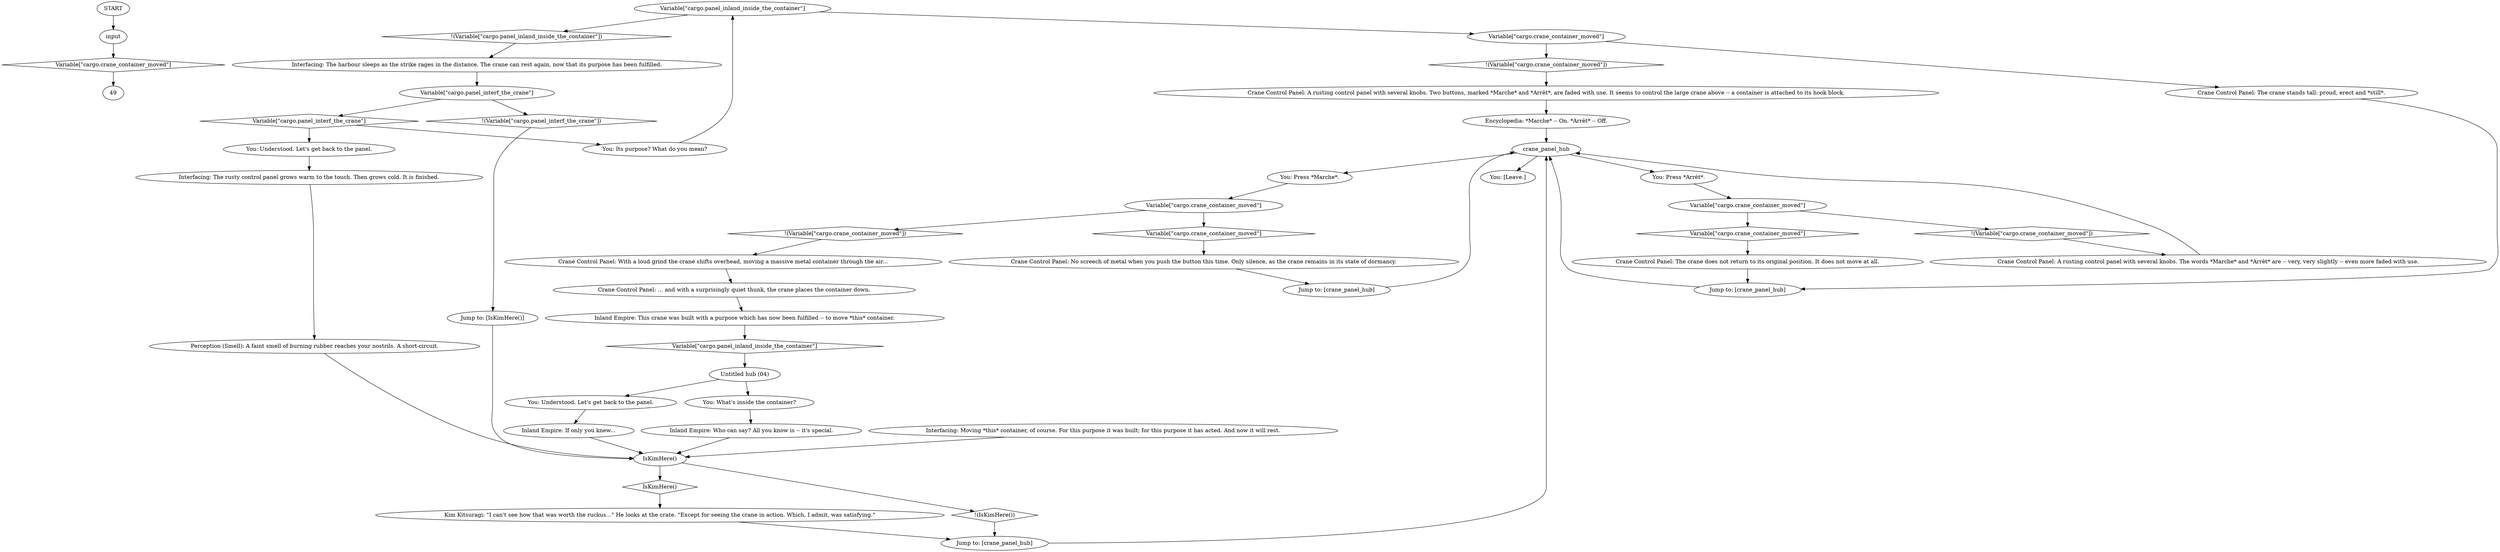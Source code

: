 # CONTAINERYARD / PANEL
# very likely we need this panel to make mega-rich-light-bendy-guy container move.
# ==================================================
digraph G {
	  0 [label="START"];
	  1 [label="input"];
	  2 [label="You: [Leave.]"];
	  3 [label="Encyclopedia: *Marche* -- On. *Arrêt* -- Off."];
	  4 [label="IsKimHere()"];
	  5 [label="IsKimHere()", shape=diamond];
	  6 [label="!(IsKimHere())", shape=diamond];
	  7 [label="Crane Control Panel: No screech of metal when you push the button this time. Only silence, as the crane remains in its state of dormancy."];
	  8 [label="Crane Control Panel: The crane does not return to its original position. It does not move at all."];
	  9 [label="Crane Control Panel: With a loud grind the crane shifts overhead, moving a massive metal container through the air..."];
	  10 [label="You: Understood. Let's get back to the panel."];
	  11 [label="Jump to: [crane_panel_hub]"];
	  12 [label="Perception (Smell): A faint smell of burning rubber reaches your nostrils. A short-circuit."];
	  13 [label="Variable[\"cargo.crane_container_moved\"]"];
	  14 [label="Variable[\"cargo.crane_container_moved\"]", shape=diamond];
	  15 [label="!(Variable[\"cargo.crane_container_moved\"])", shape=diamond];
	  16 [label="Inland Empire: This crane was built with a purpose which has now been fulfilled -- to move *this* container."];
	  17 [label="Jump to: [IsKimHere()]"];
	  18 [label="You: Press *Arrêt*."];
	  19 [label="Variable[\"cargo.crane_container_moved\"]"];
	  20 [label="Variable[\"cargo.crane_container_moved\"]", shape=diamond];
	  21 [label="!(Variable[\"cargo.crane_container_moved\"])", shape=diamond];
	  22 [label="You: Understood. Let's get back to the panel."];
	  23 [label="Kim Kitsuragi: \"I can't see how that was worth the ruckus...\" He looks at the crate. \"Except for seeing the crane in action. Which, I admit, was satisfying.\""];
	  24 [label="Jump to: [crane_panel_hub]"];
	  25 [label="Jump to: [crane_panel_hub]"];
	  26 [label="You: Its purpose? What do you mean?"];
	  27 [label="Interfacing: The harbour sleeps as the strike rages in the distance. The crane can rest again, now that its purpose has been fulfilled."];
	  28 [label="Variable[\"cargo.panel_interf_the_crane\"]"];
	  29 [label="Variable[\"cargo.panel_interf_the_crane\"]", shape=diamond];
	  30 [label="!(Variable[\"cargo.panel_interf_the_crane\"])", shape=diamond];
	  31 [label="Inland Empire: If only you knew..."];
	  32 [label="You: What's inside the container?"];
	  33 [label="You: Press *Marche*."];
	  34 [label="Inland Empire: Who can say? All you know is -- it's special."];
	  35 [label="Untitled hub (04)"];
	  36 [label="crane_panel_hub"];
	  37 [label="Crane Control Panel: A rusting control panel with several knobs. Two buttons, marked *Marche* and *Arrêt*, are faded with use. It seems to control the large crane above -- a container is attached to its hook block."];
	  38 [label="Crane Control Panel: ... and with a surprisingly quiet thunk, the crane places the container down."];
	  39 [label="Interfacing: The rusty control panel grows warm to the touch. Then grows cold. It is finished."];
	  40 [label="Interfacing: Moving *this* container, of course. For this purpose it was built; for this purpose it has acted. And now it will rest."];
	  41 [label="Variable[\"cargo.panel_inland_inside_the_container\"]"];
	  42 [label="Variable[\"cargo.panel_inland_inside_the_container\"]", shape=diamond];
	  43 [label="!(Variable[\"cargo.panel_inland_inside_the_container\"])", shape=diamond];
	  44 [label="Variable[\"cargo.crane_container_moved\"]"];
	  45 [label="Variable[\"cargo.crane_container_moved\"]", shape=diamond];
	  46 [label="!(Variable[\"cargo.crane_container_moved\"])", shape=diamond];
	  47 [label="Crane Control Panel: The crane stands tall: proud, erect and *still*."];
	  48 [label="Crane Control Panel: A rusting control panel with several knobs. The words *Marche* and *Arrêt* are -- very, very slightly -- even more faded with use."];
	  0 -> 1
	  1 -> 45
	  3 -> 36
	  4 -> 5
	  4 -> 6
	  5 -> 23
	  6 -> 11
	  7 -> 25
	  8 -> 24
	  9 -> 38
	  10 -> 39
	  11 -> 36
	  12 -> 4
	  13 -> 14
	  13 -> 15
	  14 -> 8
	  15 -> 48
	  16 -> 42
	  17 -> 4
	  18 -> 13
	  19 -> 20
	  19 -> 21
	  20 -> 7
	  21 -> 9
	  22 -> 31
	  23 -> 11
	  24 -> 36
	  25 -> 36
	  26 -> 41
	  27 -> 28
	  28 -> 29
	  28 -> 30
	  29 -> 26
	  29 -> 10
	  30 -> 17
	  31 -> 4
	  32 -> 34
	  33 -> 19
	  34 -> 4
	  35 -> 32
	  35 -> 22
	  36 -> 33
	  36 -> 18
	  36 -> 2
	  37 -> 3
	  38 -> 16
	  39 -> 12
	  40 -> 4
	  41 -> 43
	  41 -> 44
	  42 -> 35
	  43 -> 27
	  44 -> 46
	  44 -> 47
	  45 -> 49
	  46 -> 37
	  47 -> 24
	  48 -> 36
}

